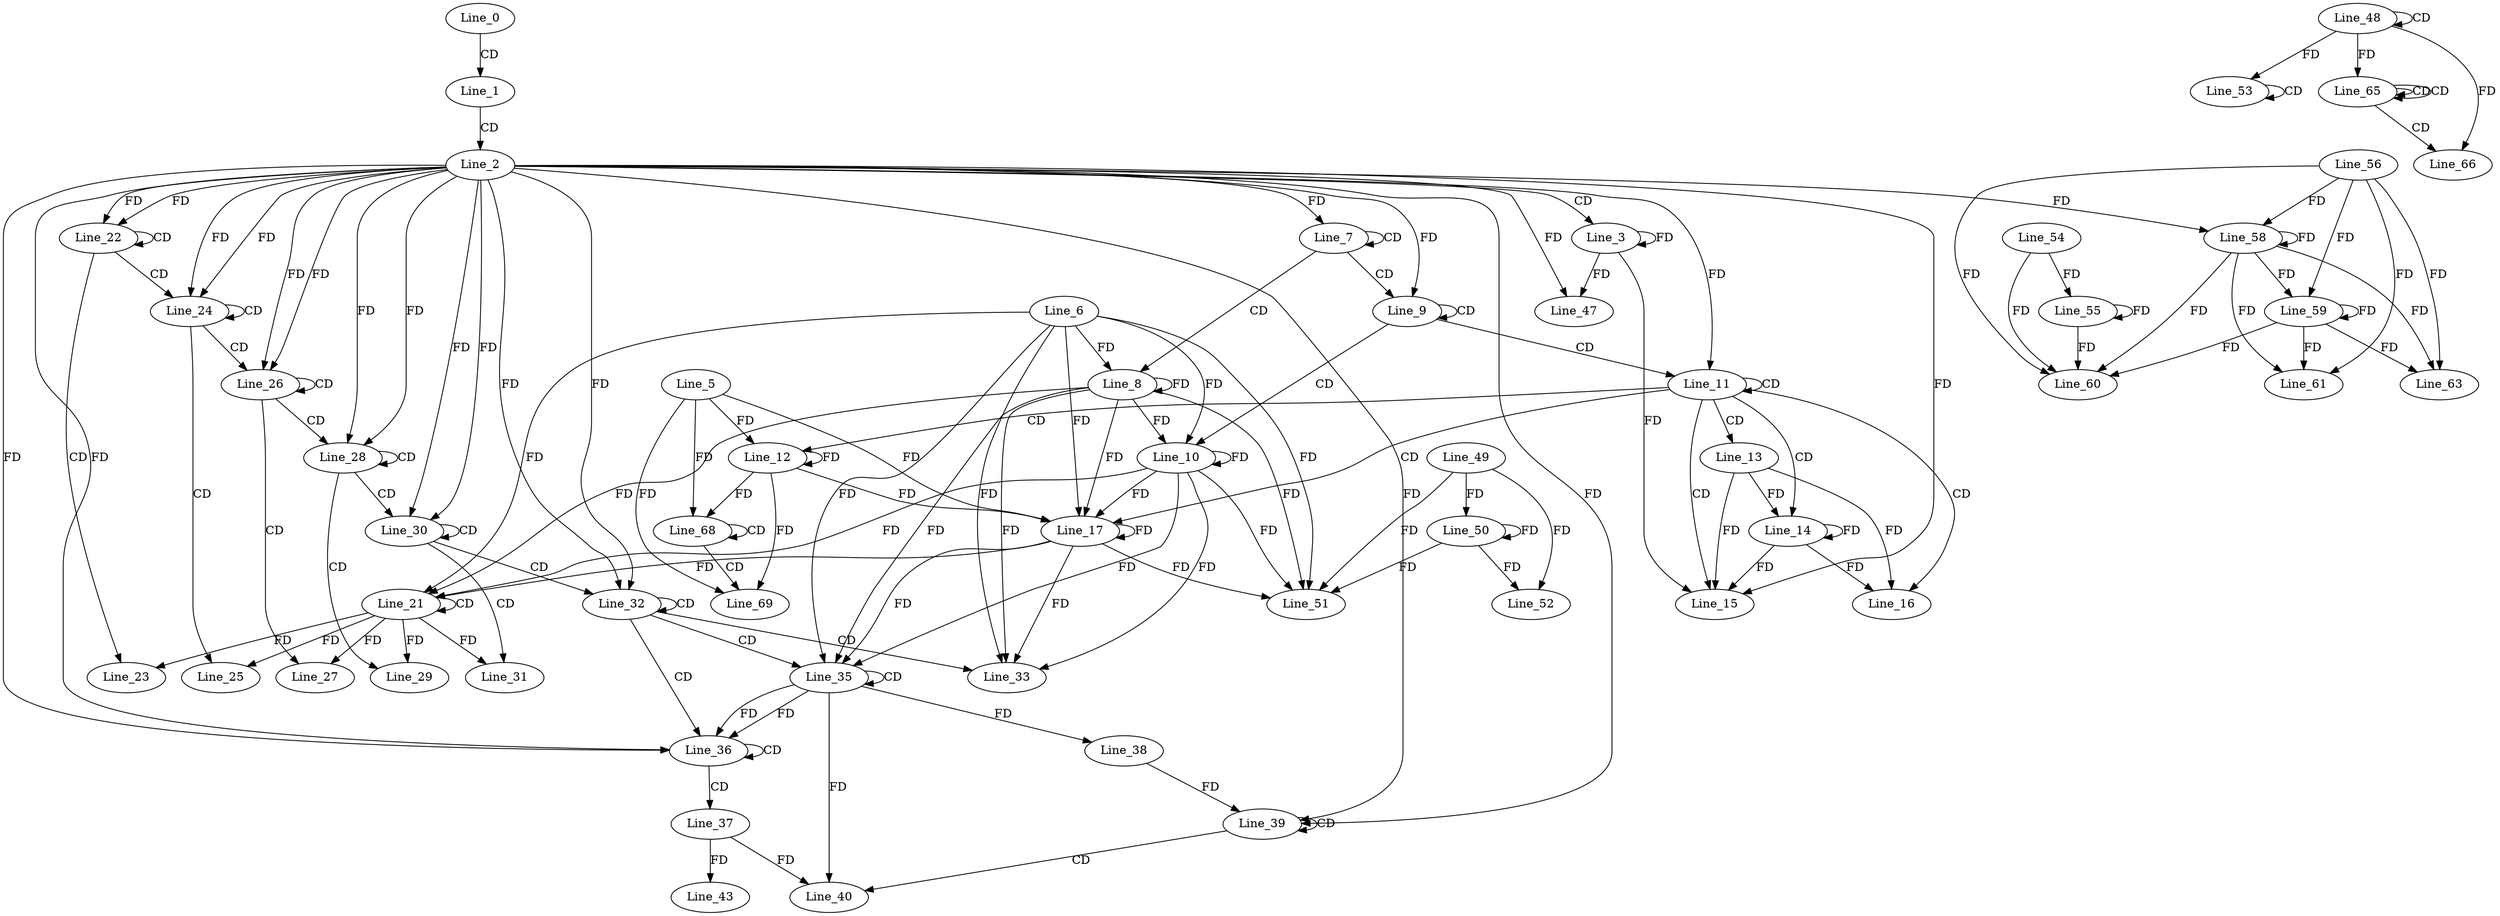 digraph G {
  Line_0;
  Line_1;
  Line_2;
  Line_3;
  Line_7;
  Line_7;
  Line_7;
  Line_8;
  Line_6;
  Line_9;
  Line_9;
  Line_9;
  Line_10;
  Line_11;
  Line_11;
  Line_11;
  Line_12;
  Line_5;
  Line_12;
  Line_13;
  Line_14;
  Line_15;
  Line_16;
  Line_17;
  Line_17;
  Line_21;
  Line_21;
  Line_21;
  Line_22;
  Line_22;
  Line_23;
  Line_24;
  Line_24;
  Line_25;
  Line_26;
  Line_26;
  Line_27;
  Line_27;
  Line_28;
  Line_28;
  Line_29;
  Line_30;
  Line_30;
  Line_31;
  Line_32;
  Line_32;
  Line_33;
  Line_33;
  Line_35;
  Line_35;
  Line_35;
  Line_36;
  Line_36;
  Line_37;
  Line_38;
  Line_39;
  Line_39;
  Line_38;
  Line_39;
  Line_40;
  Line_40;
  Line_43;
  Line_47;
  Line_48;
  Line_48;
  Line_49;
  Line_50;
  Line_51;
  Line_52;
  Line_53;
  Line_53;
  Line_54;
  Line_55;
  Line_56;
  Line_58;
  Line_58;
  Line_59;
  Line_60;
  Line_61;
  Line_63;
  Line_65;
  Line_65;
  Line_65;
  Line_66;
  Line_68;
  Line_68;
  Line_68;
  Line_69;
  Line_0 -> Line_1 [ label="CD" ];
  Line_1 -> Line_2 [ label="CD" ];
  Line_2 -> Line_3 [ label="CD" ];
  Line_3 -> Line_3 [ label="FD" ];
  Line_7 -> Line_7 [ label="CD" ];
  Line_2 -> Line_7 [ label="FD" ];
  Line_7 -> Line_8 [ label="CD" ];
  Line_6 -> Line_8 [ label="FD" ];
  Line_8 -> Line_8 [ label="FD" ];
  Line_7 -> Line_9 [ label="CD" ];
  Line_9 -> Line_9 [ label="CD" ];
  Line_2 -> Line_9 [ label="FD" ];
  Line_9 -> Line_10 [ label="CD" ];
  Line_6 -> Line_10 [ label="FD" ];
  Line_8 -> Line_10 [ label="FD" ];
  Line_10 -> Line_10 [ label="FD" ];
  Line_9 -> Line_11 [ label="CD" ];
  Line_11 -> Line_11 [ label="CD" ];
  Line_2 -> Line_11 [ label="FD" ];
  Line_11 -> Line_12 [ label="CD" ];
  Line_5 -> Line_12 [ label="FD" ];
  Line_12 -> Line_12 [ label="FD" ];
  Line_11 -> Line_13 [ label="CD" ];
  Line_11 -> Line_14 [ label="CD" ];
  Line_13 -> Line_14 [ label="FD" ];
  Line_14 -> Line_14 [ label="FD" ];
  Line_11 -> Line_15 [ label="CD" ];
  Line_2 -> Line_15 [ label="FD" ];
  Line_3 -> Line_15 [ label="FD" ];
  Line_13 -> Line_15 [ label="FD" ];
  Line_14 -> Line_15 [ label="FD" ];
  Line_11 -> Line_16 [ label="CD" ];
  Line_13 -> Line_16 [ label="FD" ];
  Line_14 -> Line_16 [ label="FD" ];
  Line_11 -> Line_17 [ label="CD" ];
  Line_6 -> Line_17 [ label="FD" ];
  Line_8 -> Line_17 [ label="FD" ];
  Line_10 -> Line_17 [ label="FD" ];
  Line_17 -> Line_17 [ label="FD" ];
  Line_5 -> Line_17 [ label="FD" ];
  Line_12 -> Line_17 [ label="FD" ];
  Line_21 -> Line_21 [ label="CD" ];
  Line_6 -> Line_21 [ label="FD" ];
  Line_8 -> Line_21 [ label="FD" ];
  Line_10 -> Line_21 [ label="FD" ];
  Line_17 -> Line_21 [ label="FD" ];
  Line_2 -> Line_22 [ label="FD" ];
  Line_22 -> Line_22 [ label="CD" ];
  Line_2 -> Line_22 [ label="FD" ];
  Line_22 -> Line_23 [ label="CD" ];
  Line_21 -> Line_23 [ label="FD" ];
  Line_22 -> Line_24 [ label="CD" ];
  Line_2 -> Line_24 [ label="FD" ];
  Line_24 -> Line_24 [ label="CD" ];
  Line_2 -> Line_24 [ label="FD" ];
  Line_24 -> Line_25 [ label="CD" ];
  Line_21 -> Line_25 [ label="FD" ];
  Line_24 -> Line_26 [ label="CD" ];
  Line_2 -> Line_26 [ label="FD" ];
  Line_26 -> Line_26 [ label="CD" ];
  Line_2 -> Line_26 [ label="FD" ];
  Line_26 -> Line_27 [ label="CD" ];
  Line_21 -> Line_27 [ label="FD" ];
  Line_26 -> Line_28 [ label="CD" ];
  Line_2 -> Line_28 [ label="FD" ];
  Line_28 -> Line_28 [ label="CD" ];
  Line_2 -> Line_28 [ label="FD" ];
  Line_28 -> Line_29 [ label="CD" ];
  Line_21 -> Line_29 [ label="FD" ];
  Line_28 -> Line_30 [ label="CD" ];
  Line_2 -> Line_30 [ label="FD" ];
  Line_30 -> Line_30 [ label="CD" ];
  Line_2 -> Line_30 [ label="FD" ];
  Line_30 -> Line_31 [ label="CD" ];
  Line_21 -> Line_31 [ label="FD" ];
  Line_30 -> Line_32 [ label="CD" ];
  Line_2 -> Line_32 [ label="FD" ];
  Line_32 -> Line_32 [ label="CD" ];
  Line_2 -> Line_32 [ label="FD" ];
  Line_32 -> Line_33 [ label="CD" ];
  Line_6 -> Line_33 [ label="FD" ];
  Line_8 -> Line_33 [ label="FD" ];
  Line_10 -> Line_33 [ label="FD" ];
  Line_17 -> Line_33 [ label="FD" ];
  Line_32 -> Line_35 [ label="CD" ];
  Line_35 -> Line_35 [ label="CD" ];
  Line_6 -> Line_35 [ label="FD" ];
  Line_8 -> Line_35 [ label="FD" ];
  Line_10 -> Line_35 [ label="FD" ];
  Line_17 -> Line_35 [ label="FD" ];
  Line_32 -> Line_36 [ label="CD" ];
  Line_35 -> Line_36 [ label="FD" ];
  Line_2 -> Line_36 [ label="FD" ];
  Line_36 -> Line_36 [ label="CD" ];
  Line_35 -> Line_36 [ label="FD" ];
  Line_2 -> Line_36 [ label="FD" ];
  Line_36 -> Line_37 [ label="CD" ];
  Line_35 -> Line_38 [ label="FD" ];
  Line_2 -> Line_39 [ label="FD" ];
  Line_39 -> Line_39 [ label="CD" ];
  Line_2 -> Line_39 [ label="FD" ];
  Line_38 -> Line_39 [ label="FD" ];
  Line_39 -> Line_40 [ label="CD" ];
  Line_37 -> Line_40 [ label="FD" ];
  Line_35 -> Line_40 [ label="FD" ];
  Line_37 -> Line_43 [ label="FD" ];
  Line_2 -> Line_47 [ label="FD" ];
  Line_3 -> Line_47 [ label="FD" ];
  Line_48 -> Line_48 [ label="CD" ];
  Line_49 -> Line_50 [ label="FD" ];
  Line_50 -> Line_50 [ label="FD" ];
  Line_6 -> Line_51 [ label="FD" ];
  Line_8 -> Line_51 [ label="FD" ];
  Line_10 -> Line_51 [ label="FD" ];
  Line_17 -> Line_51 [ label="FD" ];
  Line_49 -> Line_51 [ label="FD" ];
  Line_50 -> Line_51 [ label="FD" ];
  Line_49 -> Line_52 [ label="FD" ];
  Line_50 -> Line_52 [ label="FD" ];
  Line_53 -> Line_53 [ label="CD" ];
  Line_48 -> Line_53 [ label="FD" ];
  Line_54 -> Line_55 [ label="FD" ];
  Line_55 -> Line_55 [ label="FD" ];
  Line_56 -> Line_58 [ label="FD" ];
  Line_58 -> Line_58 [ label="FD" ];
  Line_2 -> Line_58 [ label="FD" ];
  Line_56 -> Line_59 [ label="FD" ];
  Line_58 -> Line_59 [ label="FD" ];
  Line_59 -> Line_59 [ label="FD" ];
  Line_54 -> Line_60 [ label="FD" ];
  Line_55 -> Line_60 [ label="FD" ];
  Line_56 -> Line_60 [ label="FD" ];
  Line_58 -> Line_60 [ label="FD" ];
  Line_59 -> Line_60 [ label="FD" ];
  Line_56 -> Line_61 [ label="FD" ];
  Line_58 -> Line_61 [ label="FD" ];
  Line_59 -> Line_61 [ label="FD" ];
  Line_56 -> Line_63 [ label="FD" ];
  Line_58 -> Line_63 [ label="FD" ];
  Line_59 -> Line_63 [ label="FD" ];
  Line_65 -> Line_65 [ label="CD" ];
  Line_65 -> Line_65 [ label="CD" ];
  Line_48 -> Line_65 [ label="FD" ];
  Line_65 -> Line_66 [ label="CD" ];
  Line_48 -> Line_66 [ label="FD" ];
  Line_68 -> Line_68 [ label="CD" ];
  Line_5 -> Line_68 [ label="FD" ];
  Line_12 -> Line_68 [ label="FD" ];
  Line_68 -> Line_69 [ label="CD" ];
  Line_5 -> Line_69 [ label="FD" ];
  Line_12 -> Line_69 [ label="FD" ];
}
